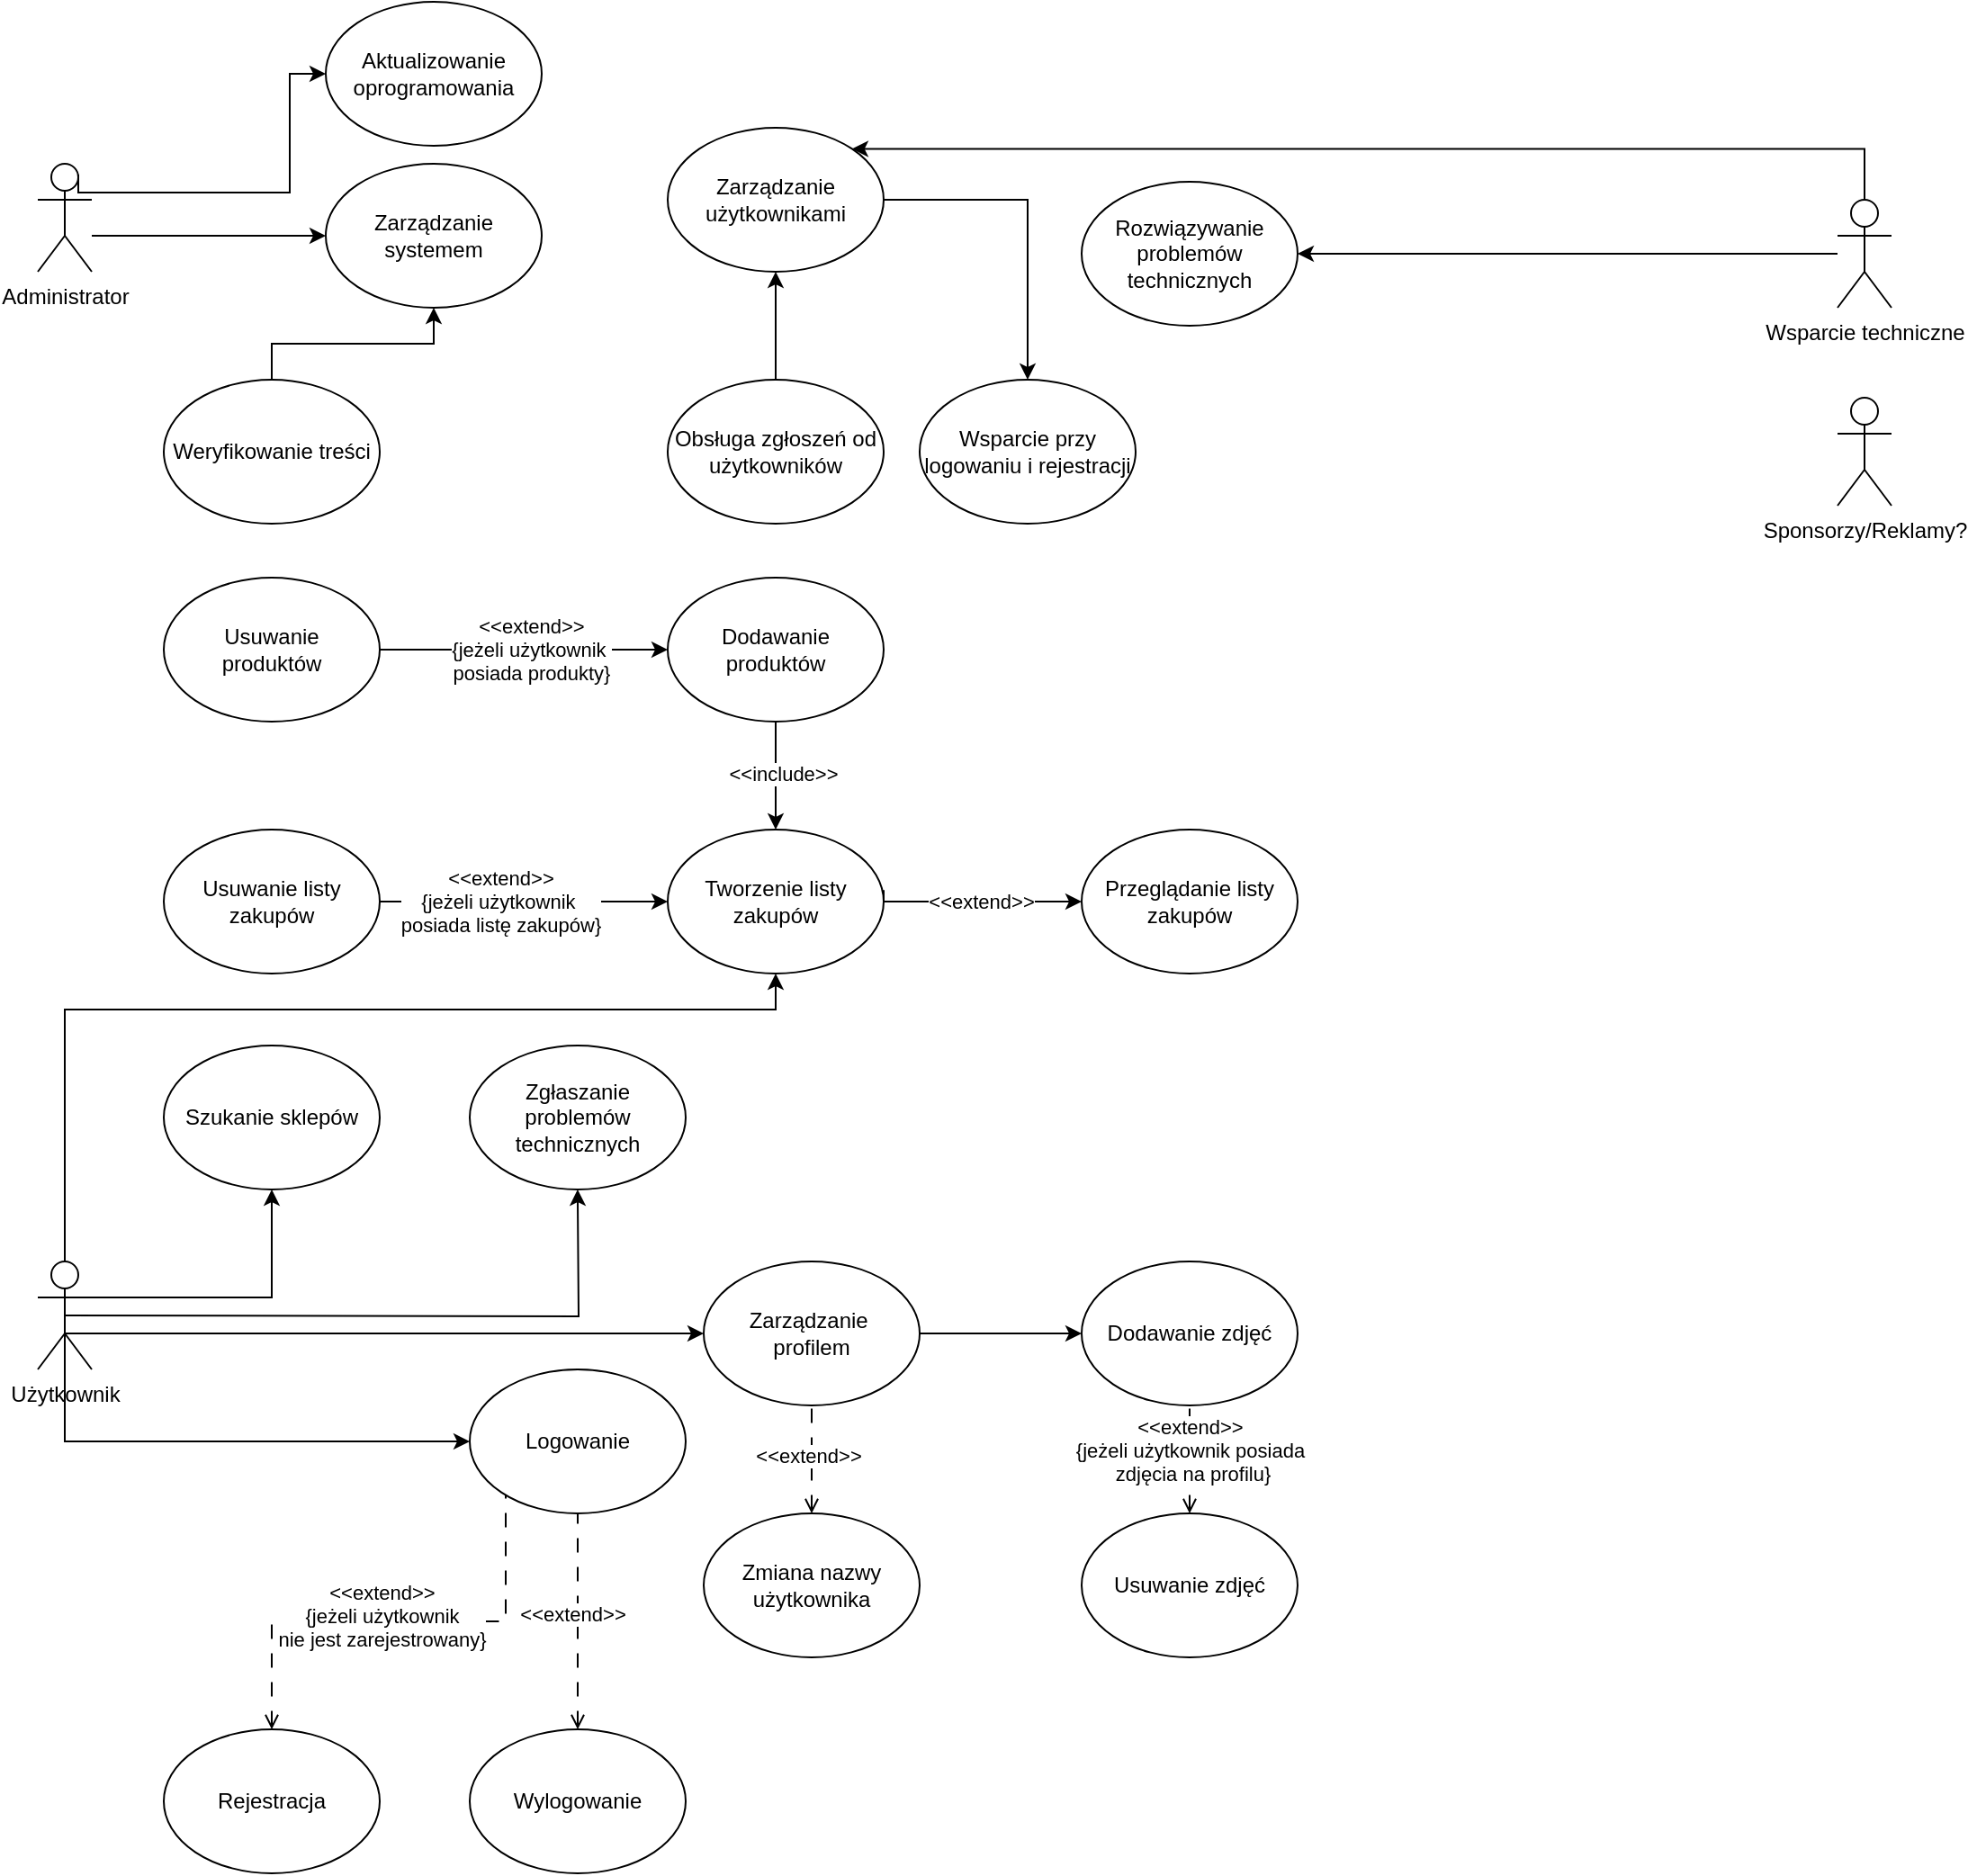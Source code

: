 <mxfile version="24.3.1" type="github">
  <diagram name="Page-1" id="LEZbWoxVUDS4-kTCrXxD">
    <mxGraphModel dx="761" dy="708" grid="1" gridSize="10" guides="1" tooltips="1" connect="1" arrows="1" fold="1" page="1" pageScale="1" pageWidth="850" pageHeight="1100" math="0" shadow="0">
      <root>
        <mxCell id="0" />
        <mxCell id="1" parent="0" />
        <mxCell id="e0XvPMYwWgMYgYlpoTrx-16" value="" style="edgeStyle=orthogonalEdgeStyle;rounded=0;orthogonalLoop=1;jettySize=auto;html=1;" edge="1" parent="1" source="K87021AXg9v8rqYW4FeP-1" target="e0XvPMYwWgMYgYlpoTrx-7">
          <mxGeometry relative="1" as="geometry">
            <Array as="points">
              <mxPoint x="90" y="160" />
              <mxPoint x="90" y="160" />
            </Array>
          </mxGeometry>
        </mxCell>
        <mxCell id="e0XvPMYwWgMYgYlpoTrx-17" style="edgeStyle=orthogonalEdgeStyle;rounded=0;orthogonalLoop=1;jettySize=auto;html=1;exitX=0.75;exitY=0.1;exitDx=0;exitDy=0;exitPerimeter=0;entryX=0;entryY=0.5;entryDx=0;entryDy=0;" edge="1" parent="1" source="K87021AXg9v8rqYW4FeP-1" target="K87021AXg9v8rqYW4FeP-9">
          <mxGeometry relative="1" as="geometry">
            <Array as="points">
              <mxPoint x="52" y="136" />
              <mxPoint x="170" y="136" />
              <mxPoint x="170" y="70" />
            </Array>
          </mxGeometry>
        </mxCell>
        <mxCell id="K87021AXg9v8rqYW4FeP-1" value="&lt;div&gt;Administrator&lt;/div&gt;" style="shape=umlActor;verticalLabelPosition=bottom;verticalAlign=top;html=1;outlineConnect=0;" parent="1" vertex="1">
          <mxGeometry x="30" y="120" width="30" height="60" as="geometry" />
        </mxCell>
        <mxCell id="e0XvPMYwWgMYgYlpoTrx-27" style="edgeStyle=orthogonalEdgeStyle;rounded=0;orthogonalLoop=1;jettySize=auto;html=1;endArrow=none;endFill=0;startArrow=open;startFill=0;dashed=1;dashPattern=8 8;" edge="1" parent="1" source="e0XvPMYwWgMYgYlpoTrx-4" target="e0XvPMYwWgMYgYlpoTrx-3">
          <mxGeometry relative="1" as="geometry">
            <Array as="points">
              <mxPoint x="160" y="930" />
              <mxPoint x="290" y="930" />
            </Array>
          </mxGeometry>
        </mxCell>
        <mxCell id="e0XvPMYwWgMYgYlpoTrx-53" value="&lt;div&gt;&amp;lt;&amp;lt;extend&amp;gt;&amp;gt;&lt;/div&gt;&lt;div&gt;{jeżeli użytkownik&lt;/div&gt;&lt;div&gt;nie jest zarejestrowany}&lt;/div&gt;" style="edgeLabel;html=1;align=center;verticalAlign=middle;resizable=0;points=[];" vertex="1" connectable="0" parent="e0XvPMYwWgMYgYlpoTrx-27">
          <mxGeometry x="0.123" y="3" relative="1" as="geometry">
            <mxPoint x="-25" as="offset" />
          </mxGeometry>
        </mxCell>
        <mxCell id="e0XvPMYwWgMYgYlpoTrx-74" style="edgeStyle=orthogonalEdgeStyle;rounded=0;orthogonalLoop=1;jettySize=auto;html=1;exitX=0.5;exitY=0.5;exitDx=0;exitDy=0;exitPerimeter=0;entryX=0;entryY=0.5;entryDx=0;entryDy=0;" edge="1" parent="1" source="K87021AXg9v8rqYW4FeP-2" target="e0XvPMYwWgMYgYlpoTrx-43">
          <mxGeometry relative="1" as="geometry">
            <Array as="points">
              <mxPoint x="45" y="770" />
            </Array>
          </mxGeometry>
        </mxCell>
        <mxCell id="e0XvPMYwWgMYgYlpoTrx-75" style="edgeStyle=orthogonalEdgeStyle;rounded=0;orthogonalLoop=1;jettySize=auto;html=1;exitX=0.5;exitY=0.5;exitDx=0;exitDy=0;exitPerimeter=0;entryX=0.5;entryY=1;entryDx=0;entryDy=0;" edge="1" parent="1" source="K87021AXg9v8rqYW4FeP-2" target="e0XvPMYwWgMYgYlpoTrx-5">
          <mxGeometry relative="1" as="geometry">
            <Array as="points">
              <mxPoint x="45" y="750" />
              <mxPoint x="160" y="750" />
            </Array>
          </mxGeometry>
        </mxCell>
        <mxCell id="e0XvPMYwWgMYgYlpoTrx-76" style="edgeStyle=orthogonalEdgeStyle;rounded=0;orthogonalLoop=1;jettySize=auto;html=1;exitX=0.5;exitY=0.5;exitDx=0;exitDy=0;exitPerimeter=0;entryX=0.5;entryY=1;entryDx=0;entryDy=0;" edge="1" parent="1">
          <mxGeometry relative="1" as="geometry">
            <mxPoint x="44.95" y="760" as="sourcePoint" />
            <mxPoint x="329.95" y="690" as="targetPoint" />
          </mxGeometry>
        </mxCell>
        <mxCell id="K87021AXg9v8rqYW4FeP-2" value="&lt;div&gt;Użytkownik&lt;/div&gt;" style="shape=umlActor;verticalLabelPosition=bottom;verticalAlign=top;html=1;outlineConnect=0;" parent="1" vertex="1">
          <mxGeometry x="30" y="730" width="30" height="60" as="geometry" />
        </mxCell>
        <mxCell id="K87021AXg9v8rqYW4FeP-9" value="&lt;div&gt;Aktualizowanie oprogramowania&lt;/div&gt;" style="ellipse;whiteSpace=wrap;html=1;" parent="1" vertex="1">
          <mxGeometry x="190" y="30" width="120" height="80" as="geometry" />
        </mxCell>
        <mxCell id="K87021AXg9v8rqYW4FeP-10" value="Przeglądanie listy zakupów" style="ellipse;whiteSpace=wrap;html=1;" parent="1" vertex="1">
          <mxGeometry x="610" y="490" width="120" height="80" as="geometry" />
        </mxCell>
        <mxCell id="e0XvPMYwWgMYgYlpoTrx-30" style="edgeStyle=orthogonalEdgeStyle;rounded=0;orthogonalLoop=1;jettySize=auto;html=1;entryX=0;entryY=0.5;entryDx=0;entryDy=0;exitX=1;exitY=0.42;exitDx=0;exitDy=0;exitPerimeter=0;" edge="1" parent="1" source="e0XvPMYwWgMYgYlpoTrx-1" target="K87021AXg9v8rqYW4FeP-10">
          <mxGeometry relative="1" as="geometry">
            <mxPoint x="450" y="550" as="sourcePoint" />
            <mxPoint x="370" y="410" as="targetPoint" />
            <Array as="points">
              <mxPoint x="500" y="530" />
              <mxPoint x="610" y="530" />
            </Array>
          </mxGeometry>
        </mxCell>
        <mxCell id="e0XvPMYwWgMYgYlpoTrx-71" value="&amp;lt;&amp;lt;extend&amp;gt;&amp;gt;" style="edgeLabel;html=1;align=center;verticalAlign=middle;resizable=0;points=[];" vertex="1" connectable="0" parent="e0XvPMYwWgMYgYlpoTrx-30">
          <mxGeometry x="0.499" y="-2" relative="1" as="geometry">
            <mxPoint x="-27" y="-2" as="offset" />
          </mxGeometry>
        </mxCell>
        <mxCell id="e0XvPMYwWgMYgYlpoTrx-1" value="Tworzenie listy zakupów" style="ellipse;whiteSpace=wrap;html=1;" vertex="1" parent="1">
          <mxGeometry x="380" y="490" width="120" height="80" as="geometry" />
        </mxCell>
        <mxCell id="e0XvPMYwWgMYgYlpoTrx-2" value="&lt;div&gt;Dodawanie zdjęć&lt;/div&gt;" style="ellipse;whiteSpace=wrap;html=1;" vertex="1" parent="1">
          <mxGeometry x="610" y="730" width="120" height="80" as="geometry" />
        </mxCell>
        <mxCell id="e0XvPMYwWgMYgYlpoTrx-3" value="&lt;div&gt;Logowanie&lt;/div&gt;" style="ellipse;whiteSpace=wrap;html=1;" vertex="1" parent="1">
          <mxGeometry x="270" y="790" width="120" height="80" as="geometry" />
        </mxCell>
        <mxCell id="e0XvPMYwWgMYgYlpoTrx-28" value="" style="edgeStyle=orthogonalEdgeStyle;rounded=0;orthogonalLoop=1;jettySize=auto;html=1;exitX=0.5;exitY=0.5;exitDx=0;exitDy=0;exitPerimeter=0;" edge="1" parent="1" source="K87021AXg9v8rqYW4FeP-2" target="e0XvPMYwWgMYgYlpoTrx-3">
          <mxGeometry relative="1" as="geometry">
            <Array as="points">
              <mxPoint x="45" y="830" />
              <mxPoint x="330" y="830" />
            </Array>
          </mxGeometry>
        </mxCell>
        <mxCell id="e0XvPMYwWgMYgYlpoTrx-4" value="&lt;div&gt;Rejestracja&lt;/div&gt;" style="ellipse;whiteSpace=wrap;html=1;" vertex="1" parent="1">
          <mxGeometry x="100" y="990" width="120" height="80" as="geometry" />
        </mxCell>
        <mxCell id="e0XvPMYwWgMYgYlpoTrx-5" value="Szukanie sklepów" style="ellipse;whiteSpace=wrap;html=1;" vertex="1" parent="1">
          <mxGeometry x="100" y="610" width="120" height="80" as="geometry" />
        </mxCell>
        <mxCell id="e0XvPMYwWgMYgYlpoTrx-36" value="" style="edgeStyle=orthogonalEdgeStyle;rounded=0;orthogonalLoop=1;jettySize=auto;html=1;" edge="1" parent="1" source="e0XvPMYwWgMYgYlpoTrx-6" target="e0XvPMYwWgMYgYlpoTrx-33">
          <mxGeometry relative="1" as="geometry" />
        </mxCell>
        <mxCell id="e0XvPMYwWgMYgYlpoTrx-6" value="Zarządzanie użytkownikami" style="ellipse;whiteSpace=wrap;html=1;" vertex="1" parent="1">
          <mxGeometry x="380" y="100" width="120" height="80" as="geometry" />
        </mxCell>
        <mxCell id="e0XvPMYwWgMYgYlpoTrx-7" value="Zarządzanie systemem" style="ellipse;whiteSpace=wrap;html=1;" vertex="1" parent="1">
          <mxGeometry x="190" y="120" width="120" height="80" as="geometry" />
        </mxCell>
        <mxCell id="e0XvPMYwWgMYgYlpoTrx-18" value="" style="edgeStyle=orthogonalEdgeStyle;rounded=0;orthogonalLoop=1;jettySize=auto;html=1;" edge="1" parent="1" source="e0XvPMYwWgMYgYlpoTrx-8" target="e0XvPMYwWgMYgYlpoTrx-7">
          <mxGeometry relative="1" as="geometry" />
        </mxCell>
        <mxCell id="e0XvPMYwWgMYgYlpoTrx-8" value="Weryfikowanie treści" style="ellipse;whiteSpace=wrap;html=1;" vertex="1" parent="1">
          <mxGeometry x="100" y="240" width="120" height="80" as="geometry" />
        </mxCell>
        <mxCell id="e0XvPMYwWgMYgYlpoTrx-20" style="edgeStyle=orthogonalEdgeStyle;rounded=0;orthogonalLoop=1;jettySize=auto;html=1;" edge="1" parent="1" source="e0XvPMYwWgMYgYlpoTrx-9" target="e0XvPMYwWgMYgYlpoTrx-12">
          <mxGeometry relative="1" as="geometry" />
        </mxCell>
        <mxCell id="e0XvPMYwWgMYgYlpoTrx-77" style="edgeStyle=orthogonalEdgeStyle;rounded=0;orthogonalLoop=1;jettySize=auto;html=1;exitX=0.5;exitY=0;exitDx=0;exitDy=0;exitPerimeter=0;entryX=1;entryY=0;entryDx=0;entryDy=0;" edge="1" parent="1" source="e0XvPMYwWgMYgYlpoTrx-9" target="e0XvPMYwWgMYgYlpoTrx-6">
          <mxGeometry relative="1" as="geometry" />
        </mxCell>
        <mxCell id="e0XvPMYwWgMYgYlpoTrx-9" value="&lt;div&gt;Wsparcie techniczne&lt;/div&gt;" style="shape=umlActor;verticalLabelPosition=bottom;verticalAlign=top;html=1;outlineConnect=0;" vertex="1" parent="1">
          <mxGeometry x="1030" y="140" width="30" height="60" as="geometry" />
        </mxCell>
        <mxCell id="e0XvPMYwWgMYgYlpoTrx-10" value="&lt;div&gt;Sponsorzy/Reklamy?&lt;/div&gt;" style="shape=umlActor;verticalLabelPosition=bottom;verticalAlign=top;html=1;outlineConnect=0;" vertex="1" parent="1">
          <mxGeometry x="1030" y="250" width="30" height="60" as="geometry" />
        </mxCell>
        <mxCell id="e0XvPMYwWgMYgYlpoTrx-21" value="" style="edgeStyle=orthogonalEdgeStyle;rounded=0;orthogonalLoop=1;jettySize=auto;html=1;" edge="1" parent="1" source="e0XvPMYwWgMYgYlpoTrx-11" target="e0XvPMYwWgMYgYlpoTrx-6">
          <mxGeometry relative="1" as="geometry" />
        </mxCell>
        <mxCell id="e0XvPMYwWgMYgYlpoTrx-11" value="Obsługa zgłoszeń od użytkowników" style="ellipse;whiteSpace=wrap;html=1;" vertex="1" parent="1">
          <mxGeometry x="380" y="240" width="120" height="80" as="geometry" />
        </mxCell>
        <mxCell id="e0XvPMYwWgMYgYlpoTrx-12" value="Rozwiązywanie problemów technicznych" style="ellipse;whiteSpace=wrap;html=1;" vertex="1" parent="1">
          <mxGeometry x="610" y="130" width="120" height="80" as="geometry" />
        </mxCell>
        <mxCell id="e0XvPMYwWgMYgYlpoTrx-33" value="Wsparcie przy logowaniu i rejestracji" style="ellipse;whiteSpace=wrap;html=1;" vertex="1" parent="1">
          <mxGeometry x="520" y="240" width="120" height="80" as="geometry" />
        </mxCell>
        <mxCell id="e0XvPMYwWgMYgYlpoTrx-37" value="Zgłaszanie problemów technicznych" style="ellipse;whiteSpace=wrap;html=1;" vertex="1" parent="1">
          <mxGeometry x="270" y="610" width="120" height="80" as="geometry" />
        </mxCell>
        <mxCell id="e0XvPMYwWgMYgYlpoTrx-40" value="" style="edgeStyle=orthogonalEdgeStyle;rounded=0;orthogonalLoop=1;jettySize=auto;html=1;" edge="1" parent="1" source="e0XvPMYwWgMYgYlpoTrx-39" target="e0XvPMYwWgMYgYlpoTrx-1">
          <mxGeometry relative="1" as="geometry" />
        </mxCell>
        <mxCell id="e0XvPMYwWgMYgYlpoTrx-65" value="&lt;div&gt;&amp;lt;&amp;lt;extend&amp;gt;&amp;gt;&lt;/div&gt;&lt;div&gt;{jeżeli użytkownik&amp;nbsp;&lt;/div&gt;&lt;div&gt;posiada listę zakupów}&lt;br&gt;&lt;/div&gt;" style="edgeLabel;html=1;align=center;verticalAlign=middle;resizable=0;points=[];" vertex="1" connectable="0" parent="e0XvPMYwWgMYgYlpoTrx-40">
          <mxGeometry x="-0.279" relative="1" as="geometry">
            <mxPoint x="9" as="offset" />
          </mxGeometry>
        </mxCell>
        <mxCell id="e0XvPMYwWgMYgYlpoTrx-39" value="Usuwanie listy zakupów" style="ellipse;whiteSpace=wrap;html=1;" vertex="1" parent="1">
          <mxGeometry x="100" y="490" width="120" height="80" as="geometry" />
        </mxCell>
        <mxCell id="e0XvPMYwWgMYgYlpoTrx-42" style="edgeStyle=orthogonalEdgeStyle;rounded=0;orthogonalLoop=1;jettySize=auto;html=1;" edge="1" parent="1" source="e0XvPMYwWgMYgYlpoTrx-41" target="e0XvPMYwWgMYgYlpoTrx-1">
          <mxGeometry relative="1" as="geometry">
            <Array as="points" />
          </mxGeometry>
        </mxCell>
        <mxCell id="e0XvPMYwWgMYgYlpoTrx-72" value="&amp;lt;&amp;lt;include&amp;gt;&amp;gt;" style="edgeLabel;html=1;align=center;verticalAlign=middle;resizable=0;points=[];" vertex="1" connectable="0" parent="e0XvPMYwWgMYgYlpoTrx-42">
          <mxGeometry x="-0.041" y="4" relative="1" as="geometry">
            <mxPoint as="offset" />
          </mxGeometry>
        </mxCell>
        <mxCell id="e0XvPMYwWgMYgYlpoTrx-41" value="Dodawanie produktów" style="ellipse;whiteSpace=wrap;html=1;" vertex="1" parent="1">
          <mxGeometry x="380" y="350" width="120" height="80" as="geometry" />
        </mxCell>
        <mxCell id="e0XvPMYwWgMYgYlpoTrx-44" value="" style="edgeStyle=orthogonalEdgeStyle;rounded=0;orthogonalLoop=1;jettySize=auto;html=1;" edge="1" parent="1" source="e0XvPMYwWgMYgYlpoTrx-43" target="e0XvPMYwWgMYgYlpoTrx-2">
          <mxGeometry relative="1" as="geometry" />
        </mxCell>
        <mxCell id="e0XvPMYwWgMYgYlpoTrx-43" value="&lt;div&gt;Zarządzanie&amp;nbsp;&lt;/div&gt;&lt;div&gt;profilem&lt;/div&gt;" style="ellipse;whiteSpace=wrap;html=1;" vertex="1" parent="1">
          <mxGeometry x="400" y="730" width="120" height="80" as="geometry" />
        </mxCell>
        <mxCell id="e0XvPMYwWgMYgYlpoTrx-48" value="" style="edgeStyle=orthogonalEdgeStyle;rounded=0;orthogonalLoop=1;jettySize=auto;html=1;endArrow=none;endFill=0;startArrow=open;startFill=0;dashed=1;dashPattern=8 8;" edge="1" parent="1" source="e0XvPMYwWgMYgYlpoTrx-47" target="e0XvPMYwWgMYgYlpoTrx-43">
          <mxGeometry relative="1" as="geometry" />
        </mxCell>
        <mxCell id="e0XvPMYwWgMYgYlpoTrx-62" value="&lt;div&gt;&amp;lt;&amp;lt;extend&amp;gt;&amp;gt;&lt;/div&gt;" style="edgeLabel;html=1;align=center;verticalAlign=middle;resizable=0;points=[];" vertex="1" connectable="0" parent="e0XvPMYwWgMYgYlpoTrx-48">
          <mxGeometry x="0.078" y="2" relative="1" as="geometry">
            <mxPoint as="offset" />
          </mxGeometry>
        </mxCell>
        <mxCell id="e0XvPMYwWgMYgYlpoTrx-47" value="&lt;div&gt;Zmiana nazwy użytkownika&lt;/div&gt;" style="ellipse;whiteSpace=wrap;html=1;" vertex="1" parent="1">
          <mxGeometry x="400" y="870" width="120" height="80" as="geometry" />
        </mxCell>
        <mxCell id="e0XvPMYwWgMYgYlpoTrx-50" value="" style="edgeStyle=orthogonalEdgeStyle;rounded=0;orthogonalLoop=1;jettySize=auto;html=1;startArrow=open;startFill=0;endArrow=none;endFill=0;dashed=1;dashPattern=8 8;exitX=0.5;exitY=0;exitDx=0;exitDy=0;" edge="1" parent="1" source="e0XvPMYwWgMYgYlpoTrx-49">
          <mxGeometry relative="1" as="geometry">
            <mxPoint x="330" y="870" as="targetPoint" />
            <Array as="points">
              <mxPoint x="330" y="890" />
              <mxPoint x="330" y="890" />
            </Array>
          </mxGeometry>
        </mxCell>
        <mxCell id="e0XvPMYwWgMYgYlpoTrx-60" value="&lt;div&gt;&amp;lt;&amp;lt;extend&amp;gt;&amp;gt;&lt;/div&gt;" style="edgeLabel;html=1;align=center;verticalAlign=middle;resizable=0;points=[];" vertex="1" connectable="0" parent="e0XvPMYwWgMYgYlpoTrx-50">
          <mxGeometry x="0.078" y="3" relative="1" as="geometry">
            <mxPoint as="offset" />
          </mxGeometry>
        </mxCell>
        <mxCell id="e0XvPMYwWgMYgYlpoTrx-49" value="Wylogowanie" style="ellipse;whiteSpace=wrap;html=1;" vertex="1" parent="1">
          <mxGeometry x="270" y="990" width="120" height="80" as="geometry" />
        </mxCell>
        <mxCell id="e0XvPMYwWgMYgYlpoTrx-56" style="edgeStyle=orthogonalEdgeStyle;rounded=0;orthogonalLoop=1;jettySize=auto;html=1;exitX=1;exitY=0.5;exitDx=0;exitDy=0;entryX=0;entryY=0.5;entryDx=0;entryDy=0;" edge="1" parent="1" source="e0XvPMYwWgMYgYlpoTrx-55" target="e0XvPMYwWgMYgYlpoTrx-41">
          <mxGeometry relative="1" as="geometry">
            <Array as="points">
              <mxPoint x="370" y="390" />
              <mxPoint x="370" y="390" />
            </Array>
          </mxGeometry>
        </mxCell>
        <mxCell id="e0XvPMYwWgMYgYlpoTrx-70" value="&lt;div&gt;&amp;lt;&amp;lt;extend&amp;gt;&amp;gt;&lt;/div&gt;&lt;div&gt;{jeżeli użytkownik&amp;nbsp;&lt;/div&gt;&lt;div&gt;posiada produkty}&lt;br&gt;&lt;/div&gt;" style="edgeLabel;html=1;align=center;verticalAlign=middle;resizable=0;points=[];" vertex="1" connectable="0" parent="e0XvPMYwWgMYgYlpoTrx-56">
          <mxGeometry x="-0.304" y="-1" relative="1" as="geometry">
            <mxPoint x="28" y="-1" as="offset" />
          </mxGeometry>
        </mxCell>
        <mxCell id="e0XvPMYwWgMYgYlpoTrx-55" value="&lt;div&gt;Usuwanie&lt;/div&gt;&lt;div&gt;produktów&lt;/div&gt;" style="ellipse;whiteSpace=wrap;html=1;" vertex="1" parent="1">
          <mxGeometry x="100" y="350" width="120" height="80" as="geometry" />
        </mxCell>
        <mxCell id="e0XvPMYwWgMYgYlpoTrx-58" style="edgeStyle=orthogonalEdgeStyle;rounded=0;orthogonalLoop=1;jettySize=auto;html=1;exitX=0.5;exitY=0;exitDx=0;exitDy=0;entryX=0.5;entryY=1;entryDx=0;entryDy=0;startArrow=open;startFill=0;endArrow=none;endFill=0;dashed=1;dashPattern=8 8;" edge="1" parent="1" source="e0XvPMYwWgMYgYlpoTrx-57" target="e0XvPMYwWgMYgYlpoTrx-2">
          <mxGeometry relative="1" as="geometry" />
        </mxCell>
        <mxCell id="e0XvPMYwWgMYgYlpoTrx-64" value="&lt;div&gt;&amp;lt;&amp;lt;extend&amp;gt;&amp;gt;&lt;/div&gt;&lt;div&gt;{jeżeli użytkownik posiada&lt;/div&gt;&lt;div&gt;&amp;nbsp;zdjęcia na profilu}&lt;br&gt;&lt;/div&gt;" style="edgeLabel;html=1;align=center;verticalAlign=middle;resizable=0;points=[];" vertex="1" connectable="0" parent="e0XvPMYwWgMYgYlpoTrx-58">
          <mxGeometry x="0.162" relative="1" as="geometry">
            <mxPoint as="offset" />
          </mxGeometry>
        </mxCell>
        <mxCell id="e0XvPMYwWgMYgYlpoTrx-57" value="Usuwanie zdjęć" style="ellipse;whiteSpace=wrap;html=1;" vertex="1" parent="1">
          <mxGeometry x="610" y="870" width="120" height="80" as="geometry" />
        </mxCell>
        <mxCell id="e0XvPMYwWgMYgYlpoTrx-69" style="edgeStyle=orthogonalEdgeStyle;rounded=0;orthogonalLoop=1;jettySize=auto;html=1;exitX=0.5;exitY=0;exitDx=0;exitDy=0;exitPerimeter=0;entryX=0.5;entryY=1;entryDx=0;entryDy=0;" edge="1" parent="1" source="K87021AXg9v8rqYW4FeP-2" target="e0XvPMYwWgMYgYlpoTrx-1">
          <mxGeometry relative="1" as="geometry">
            <mxPoint x="425" y="570" as="targetPoint" />
            <Array as="points">
              <mxPoint x="45" y="590" />
              <mxPoint x="440" y="590" />
            </Array>
          </mxGeometry>
        </mxCell>
      </root>
    </mxGraphModel>
  </diagram>
</mxfile>
